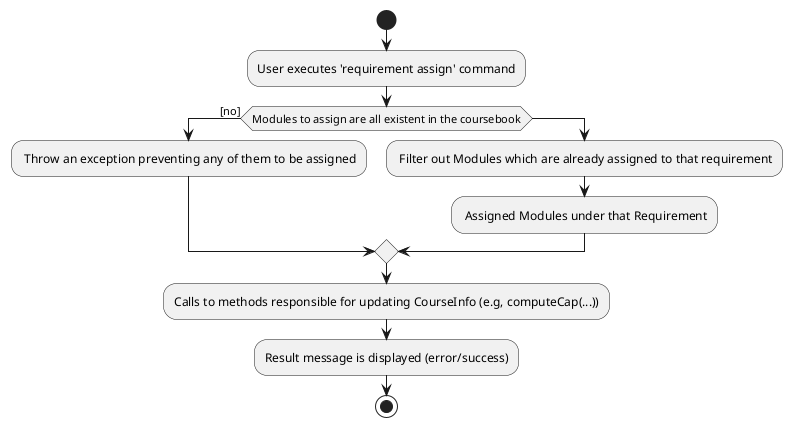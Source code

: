 @startuml
start
:User executes 'requirement assign' command;

if (Modules to assign are all existent in the coursebook) then ([no])
: Throw an exception preventing any of them to be assigned;
else
: Filter out Modules which are already assigned to that requirement;
: Assigned Modules under that Requirement;
endif

:Calls to methods responsible for updating CourseInfo (e.g, computeCap(...));

:Result message is displayed (error/success);

stop
@enduml

